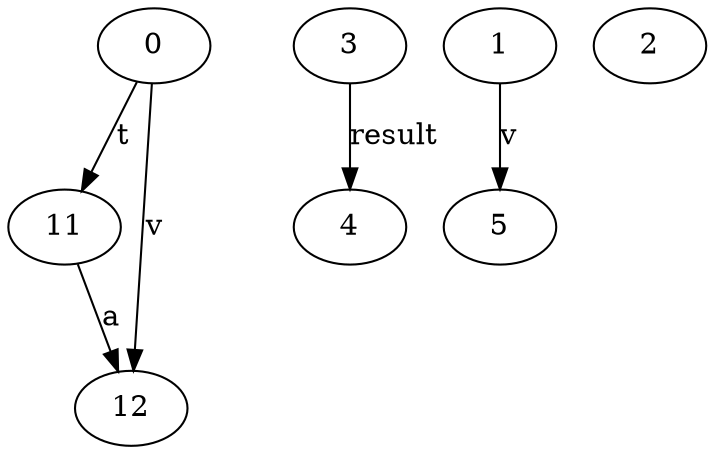 digraph G {
n11->n12 [label="a"]
n0->n12 [label="v"]
n0->n11 [label="t"]
n0[label="0"]
n12[label="12"]
n11[label="11"]
n3->n4 [label="result"]
n3[label="3"]
n4[label="4"]
n1->n5 [label="v"]
n1[label="1"]
n5[label="5"]
n2[label="2"]
}

